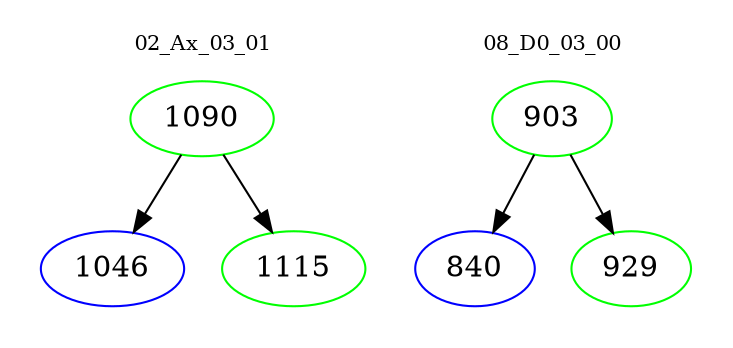 digraph{
subgraph cluster_0 {
color = white
label = "02_Ax_03_01";
fontsize=10;
T0_1090 [label="1090", color="green"]
T0_1090 -> T0_1046 [color="black"]
T0_1046 [label="1046", color="blue"]
T0_1090 -> T0_1115 [color="black"]
T0_1115 [label="1115", color="green"]
}
subgraph cluster_1 {
color = white
label = "08_D0_03_00";
fontsize=10;
T1_903 [label="903", color="green"]
T1_903 -> T1_840 [color="black"]
T1_840 [label="840", color="blue"]
T1_903 -> T1_929 [color="black"]
T1_929 [label="929", color="green"]
}
}
